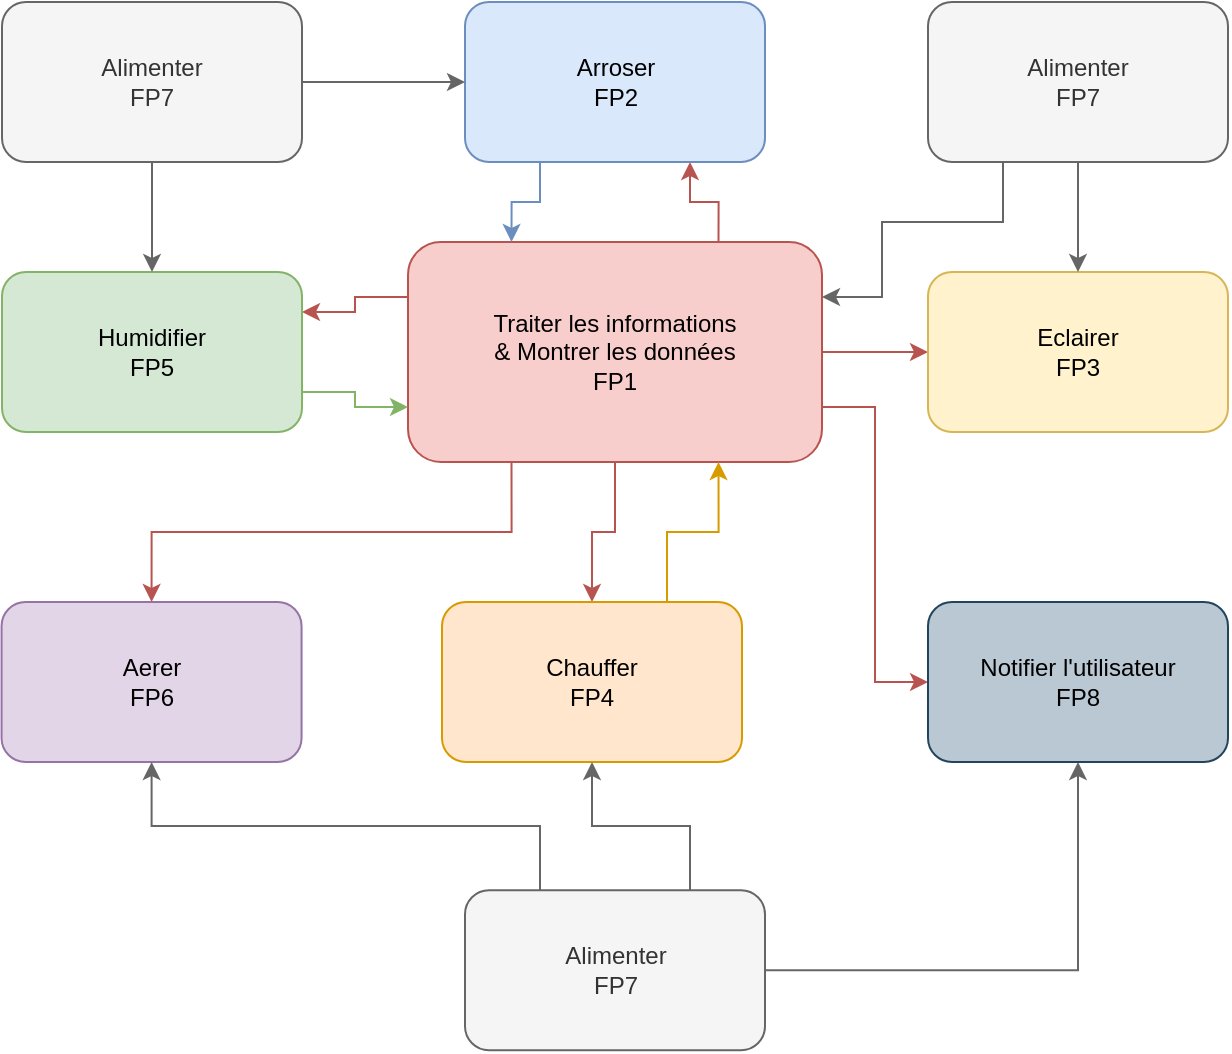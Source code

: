 <mxfile version="11.2.4" type="device" pages="1"><diagram id="-gOtfHkdxaTiB50MZywI" name="Page-1"><mxGraphModel dx="1581" dy="888" grid="1" gridSize="10" guides="1" tooltips="1" connect="1" arrows="1" fold="1" page="1" pageScale="1" pageWidth="827" pageHeight="1169" math="0" shadow="0"><root><mxCell id="0"/><mxCell id="1" parent="0"/><mxCell id="wcLliBZLbW57nHZsnb6C-8" style="edgeStyle=orthogonalEdgeStyle;rounded=0;orthogonalLoop=1;jettySize=auto;html=1;exitX=1;exitY=0.5;exitDx=0;exitDy=0;fillColor=#f8cecc;strokeColor=#b85450;" parent="1" source="wcLliBZLbW57nHZsnb6C-1" target="wcLliBZLbW57nHZsnb6C-7" edge="1"><mxGeometry relative="1" as="geometry"/></mxCell><mxCell id="wcLliBZLbW57nHZsnb6C-20" style="edgeStyle=orthogonalEdgeStyle;rounded=0;orthogonalLoop=1;jettySize=auto;html=1;exitX=0.75;exitY=0;exitDx=0;exitDy=0;entryX=0.75;entryY=1;entryDx=0;entryDy=0;fillColor=#f8cecc;strokeColor=#b85450;" parent="1" source="wcLliBZLbW57nHZsnb6C-1" target="wcLliBZLbW57nHZsnb6C-5" edge="1"><mxGeometry relative="1" as="geometry"/></mxCell><mxCell id="wcLliBZLbW57nHZsnb6C-21" style="edgeStyle=orthogonalEdgeStyle;rounded=0;orthogonalLoop=1;jettySize=auto;html=1;exitX=0;exitY=0.25;exitDx=0;exitDy=0;entryX=1;entryY=0.25;entryDx=0;entryDy=0;fillColor=#f8cecc;strokeColor=#b85450;" parent="1" source="wcLliBZLbW57nHZsnb6C-1" target="wcLliBZLbW57nHZsnb6C-6" edge="1"><mxGeometry relative="1" as="geometry"/></mxCell><mxCell id="wcLliBZLbW57nHZsnb6C-23" style="edgeStyle=orthogonalEdgeStyle;rounded=0;orthogonalLoop=1;jettySize=auto;html=1;exitX=0.25;exitY=1;exitDx=0;exitDy=0;entryX=0.5;entryY=0;entryDx=0;entryDy=0;fillColor=#f8cecc;strokeColor=#b85450;" parent="1" source="wcLliBZLbW57nHZsnb6C-1" target="wcLliBZLbW57nHZsnb6C-4" edge="1"><mxGeometry relative="1" as="geometry"/></mxCell><mxCell id="WS1EiuA6jXM5kS6ockmn-3" style="edgeStyle=orthogonalEdgeStyle;rounded=0;orthogonalLoop=1;jettySize=auto;html=1;exitX=0.5;exitY=1;exitDx=0;exitDy=0;entryX=0.5;entryY=0;entryDx=0;entryDy=0;fillColor=#f8cecc;strokeColor=#b85450;" edge="1" parent="1" source="wcLliBZLbW57nHZsnb6C-1" target="wcLliBZLbW57nHZsnb6C-2"><mxGeometry relative="1" as="geometry"/></mxCell><mxCell id="WS1EiuA6jXM5kS6ockmn-5" style="edgeStyle=orthogonalEdgeStyle;rounded=0;orthogonalLoop=1;jettySize=auto;html=1;exitX=1;exitY=0.75;exitDx=0;exitDy=0;entryX=0;entryY=0.5;entryDx=0;entryDy=0;fillColor=#f8cecc;strokeColor=#b85450;" edge="1" parent="1" source="wcLliBZLbW57nHZsnb6C-1" target="WS1EiuA6jXM5kS6ockmn-1"><mxGeometry relative="1" as="geometry"/></mxCell><mxCell id="wcLliBZLbW57nHZsnb6C-1" value="Traiter les informations&lt;br&gt;&amp;amp; Montrer les données&lt;br&gt;FP1" style="rounded=1;whiteSpace=wrap;html=1;fillColor=#f8cecc;strokeColor=#b85450;" parent="1" vertex="1"><mxGeometry x="303" y="300" width="207" height="110" as="geometry"/></mxCell><mxCell id="WS1EiuA6jXM5kS6ockmn-2" style="edgeStyle=orthogonalEdgeStyle;rounded=0;orthogonalLoop=1;jettySize=auto;html=1;exitX=0.75;exitY=0;exitDx=0;exitDy=0;entryX=0.75;entryY=1;entryDx=0;entryDy=0;fillColor=#ffe6cc;strokeColor=#d79b00;" edge="1" parent="1" source="wcLliBZLbW57nHZsnb6C-2" target="wcLliBZLbW57nHZsnb6C-1"><mxGeometry relative="1" as="geometry"/></mxCell><mxCell id="wcLliBZLbW57nHZsnb6C-2" value="Chauffer&lt;br&gt;FP4" style="rounded=1;whiteSpace=wrap;html=1;fillColor=#ffe6cc;strokeColor=#d79b00;" parent="1" vertex="1"><mxGeometry x="320" y="480" width="150" height="80" as="geometry"/></mxCell><mxCell id="wcLliBZLbW57nHZsnb6C-4" value="Aerer&lt;br&gt;FP6" style="rounded=1;whiteSpace=wrap;html=1;fillColor=#e1d5e7;strokeColor=#9673a6;" parent="1" vertex="1"><mxGeometry x="99.786" y="480" width="150" height="80" as="geometry"/></mxCell><mxCell id="wcLliBZLbW57nHZsnb6C-18" style="edgeStyle=orthogonalEdgeStyle;rounded=0;orthogonalLoop=1;jettySize=auto;html=1;exitX=0.25;exitY=1;exitDx=0;exitDy=0;entryX=0.25;entryY=0;entryDx=0;entryDy=0;fillColor=#dae8fc;strokeColor=#6c8ebf;" parent="1" source="wcLliBZLbW57nHZsnb6C-5" target="wcLliBZLbW57nHZsnb6C-1" edge="1"><mxGeometry relative="1" as="geometry"/></mxCell><mxCell id="wcLliBZLbW57nHZsnb6C-5" value="Arroser&lt;br&gt;FP2" style="rounded=1;whiteSpace=wrap;html=1;fillColor=#dae8fc;strokeColor=#6c8ebf;" parent="1" vertex="1"><mxGeometry x="331.5" y="180" width="150" height="80" as="geometry"/></mxCell><mxCell id="wcLliBZLbW57nHZsnb6C-22" style="edgeStyle=orthogonalEdgeStyle;rounded=0;orthogonalLoop=1;jettySize=auto;html=1;exitX=1;exitY=0.75;exitDx=0;exitDy=0;entryX=0;entryY=0.75;entryDx=0;entryDy=0;fillColor=#d5e8d4;strokeColor=#82b366;" parent="1" source="wcLliBZLbW57nHZsnb6C-6" target="wcLliBZLbW57nHZsnb6C-1" edge="1"><mxGeometry relative="1" as="geometry"/></mxCell><mxCell id="wcLliBZLbW57nHZsnb6C-6" value="Humidifier&lt;br&gt;FP5" style="rounded=1;whiteSpace=wrap;html=1;fillColor=#d5e8d4;strokeColor=#82b366;" parent="1" vertex="1"><mxGeometry x="100" y="315" width="150" height="80" as="geometry"/></mxCell><mxCell id="wcLliBZLbW57nHZsnb6C-7" value="Eclairer&lt;br&gt;FP3" style="rounded=1;whiteSpace=wrap;html=1;fillColor=#fff2cc;strokeColor=#d6b656;" parent="1" vertex="1"><mxGeometry x="563" y="315" width="150" height="80" as="geometry"/></mxCell><mxCell id="wcLliBZLbW57nHZsnb6C-26" style="edgeStyle=orthogonalEdgeStyle;rounded=0;orthogonalLoop=1;jettySize=auto;html=1;exitX=0.5;exitY=1;exitDx=0;exitDy=0;entryX=0.5;entryY=0;entryDx=0;entryDy=0;fillColor=#f5f5f5;strokeColor=#666666;" parent="1" source="wcLliBZLbW57nHZsnb6C-25" target="wcLliBZLbW57nHZsnb6C-6" edge="1"><mxGeometry relative="1" as="geometry"/></mxCell><mxCell id="wcLliBZLbW57nHZsnb6C-27" style="edgeStyle=orthogonalEdgeStyle;rounded=0;orthogonalLoop=1;jettySize=auto;html=1;exitX=1;exitY=0.5;exitDx=0;exitDy=0;entryX=0;entryY=0.5;entryDx=0;entryDy=0;fillColor=#f5f5f5;strokeColor=#666666;" parent="1" source="wcLliBZLbW57nHZsnb6C-25" target="wcLliBZLbW57nHZsnb6C-5" edge="1"><mxGeometry relative="1" as="geometry"/></mxCell><mxCell id="wcLliBZLbW57nHZsnb6C-25" value="Alimenter&lt;br&gt;FP7" style="rounded=1;whiteSpace=wrap;html=1;fillColor=#f5f5f5;strokeColor=#666666;fontColor=#333333;" parent="1" vertex="1"><mxGeometry x="100" y="180" width="150" height="80" as="geometry"/></mxCell><mxCell id="wcLliBZLbW57nHZsnb6C-29" style="edgeStyle=orthogonalEdgeStyle;rounded=0;orthogonalLoop=1;jettySize=auto;html=1;exitX=0.5;exitY=1;exitDx=0;exitDy=0;entryX=0.5;entryY=0;entryDx=0;entryDy=0;fillColor=#f5f5f5;strokeColor=#666666;" parent="1" source="wcLliBZLbW57nHZsnb6C-28" target="wcLliBZLbW57nHZsnb6C-7" edge="1"><mxGeometry relative="1" as="geometry"/></mxCell><mxCell id="wcLliBZLbW57nHZsnb6C-31" style="edgeStyle=orthogonalEdgeStyle;rounded=0;orthogonalLoop=1;jettySize=auto;html=1;exitX=0.25;exitY=1;exitDx=0;exitDy=0;entryX=1;entryY=0.25;entryDx=0;entryDy=0;fillColor=#f5f5f5;strokeColor=#666666;" parent="1" source="wcLliBZLbW57nHZsnb6C-28" target="wcLliBZLbW57nHZsnb6C-1" edge="1"><mxGeometry relative="1" as="geometry"><Array as="points"><mxPoint x="600" y="290"/><mxPoint x="540" y="290"/><mxPoint x="540" y="327"/></Array></mxGeometry></mxCell><mxCell id="wcLliBZLbW57nHZsnb6C-28" value="Alimenter&lt;br&gt;FP7" style="rounded=1;whiteSpace=wrap;html=1;fillColor=#f5f5f5;strokeColor=#666666;fontColor=#333333;" parent="1" vertex="1"><mxGeometry x="563" y="180" width="150" height="80" as="geometry"/></mxCell><mxCell id="wcLliBZLbW57nHZsnb6C-33" style="edgeStyle=orthogonalEdgeStyle;rounded=0;orthogonalLoop=1;jettySize=auto;html=1;exitX=0.25;exitY=0;exitDx=0;exitDy=0;fillColor=#f5f5f5;strokeColor=#666666;" parent="1" source="wcLliBZLbW57nHZsnb6C-32" target="wcLliBZLbW57nHZsnb6C-4" edge="1"><mxGeometry relative="1" as="geometry"/></mxCell><mxCell id="wcLliBZLbW57nHZsnb6C-34" style="edgeStyle=orthogonalEdgeStyle;rounded=0;orthogonalLoop=1;jettySize=auto;html=1;exitX=0.75;exitY=0;exitDx=0;exitDy=0;fillColor=#f5f5f5;strokeColor=#666666;" parent="1" source="wcLliBZLbW57nHZsnb6C-32" target="wcLliBZLbW57nHZsnb6C-2" edge="1"><mxGeometry relative="1" as="geometry"/></mxCell><mxCell id="WS1EiuA6jXM5kS6ockmn-4" style="edgeStyle=orthogonalEdgeStyle;rounded=0;orthogonalLoop=1;jettySize=auto;html=1;exitX=1;exitY=0.5;exitDx=0;exitDy=0;fillColor=#f5f5f5;strokeColor=#666666;" edge="1" parent="1" source="wcLliBZLbW57nHZsnb6C-32" target="WS1EiuA6jXM5kS6ockmn-1"><mxGeometry relative="1" as="geometry"/></mxCell><mxCell id="wcLliBZLbW57nHZsnb6C-32" value="Alimenter&lt;br&gt;FP7" style="rounded=1;whiteSpace=wrap;html=1;fillColor=#f5f5f5;strokeColor=#666666;fontColor=#333333;" parent="1" vertex="1"><mxGeometry x="331.5" y="624.138" width="150" height="80" as="geometry"/></mxCell><mxCell id="WS1EiuA6jXM5kS6ockmn-1" value="Notifier l'utilisateur&lt;br&gt;FP8" style="rounded=1;whiteSpace=wrap;html=1;fillColor=#bac8d3;strokeColor=#23445d;" vertex="1" parent="1"><mxGeometry x="563" y="480" width="150" height="80" as="geometry"/></mxCell></root></mxGraphModel></diagram></mxfile>